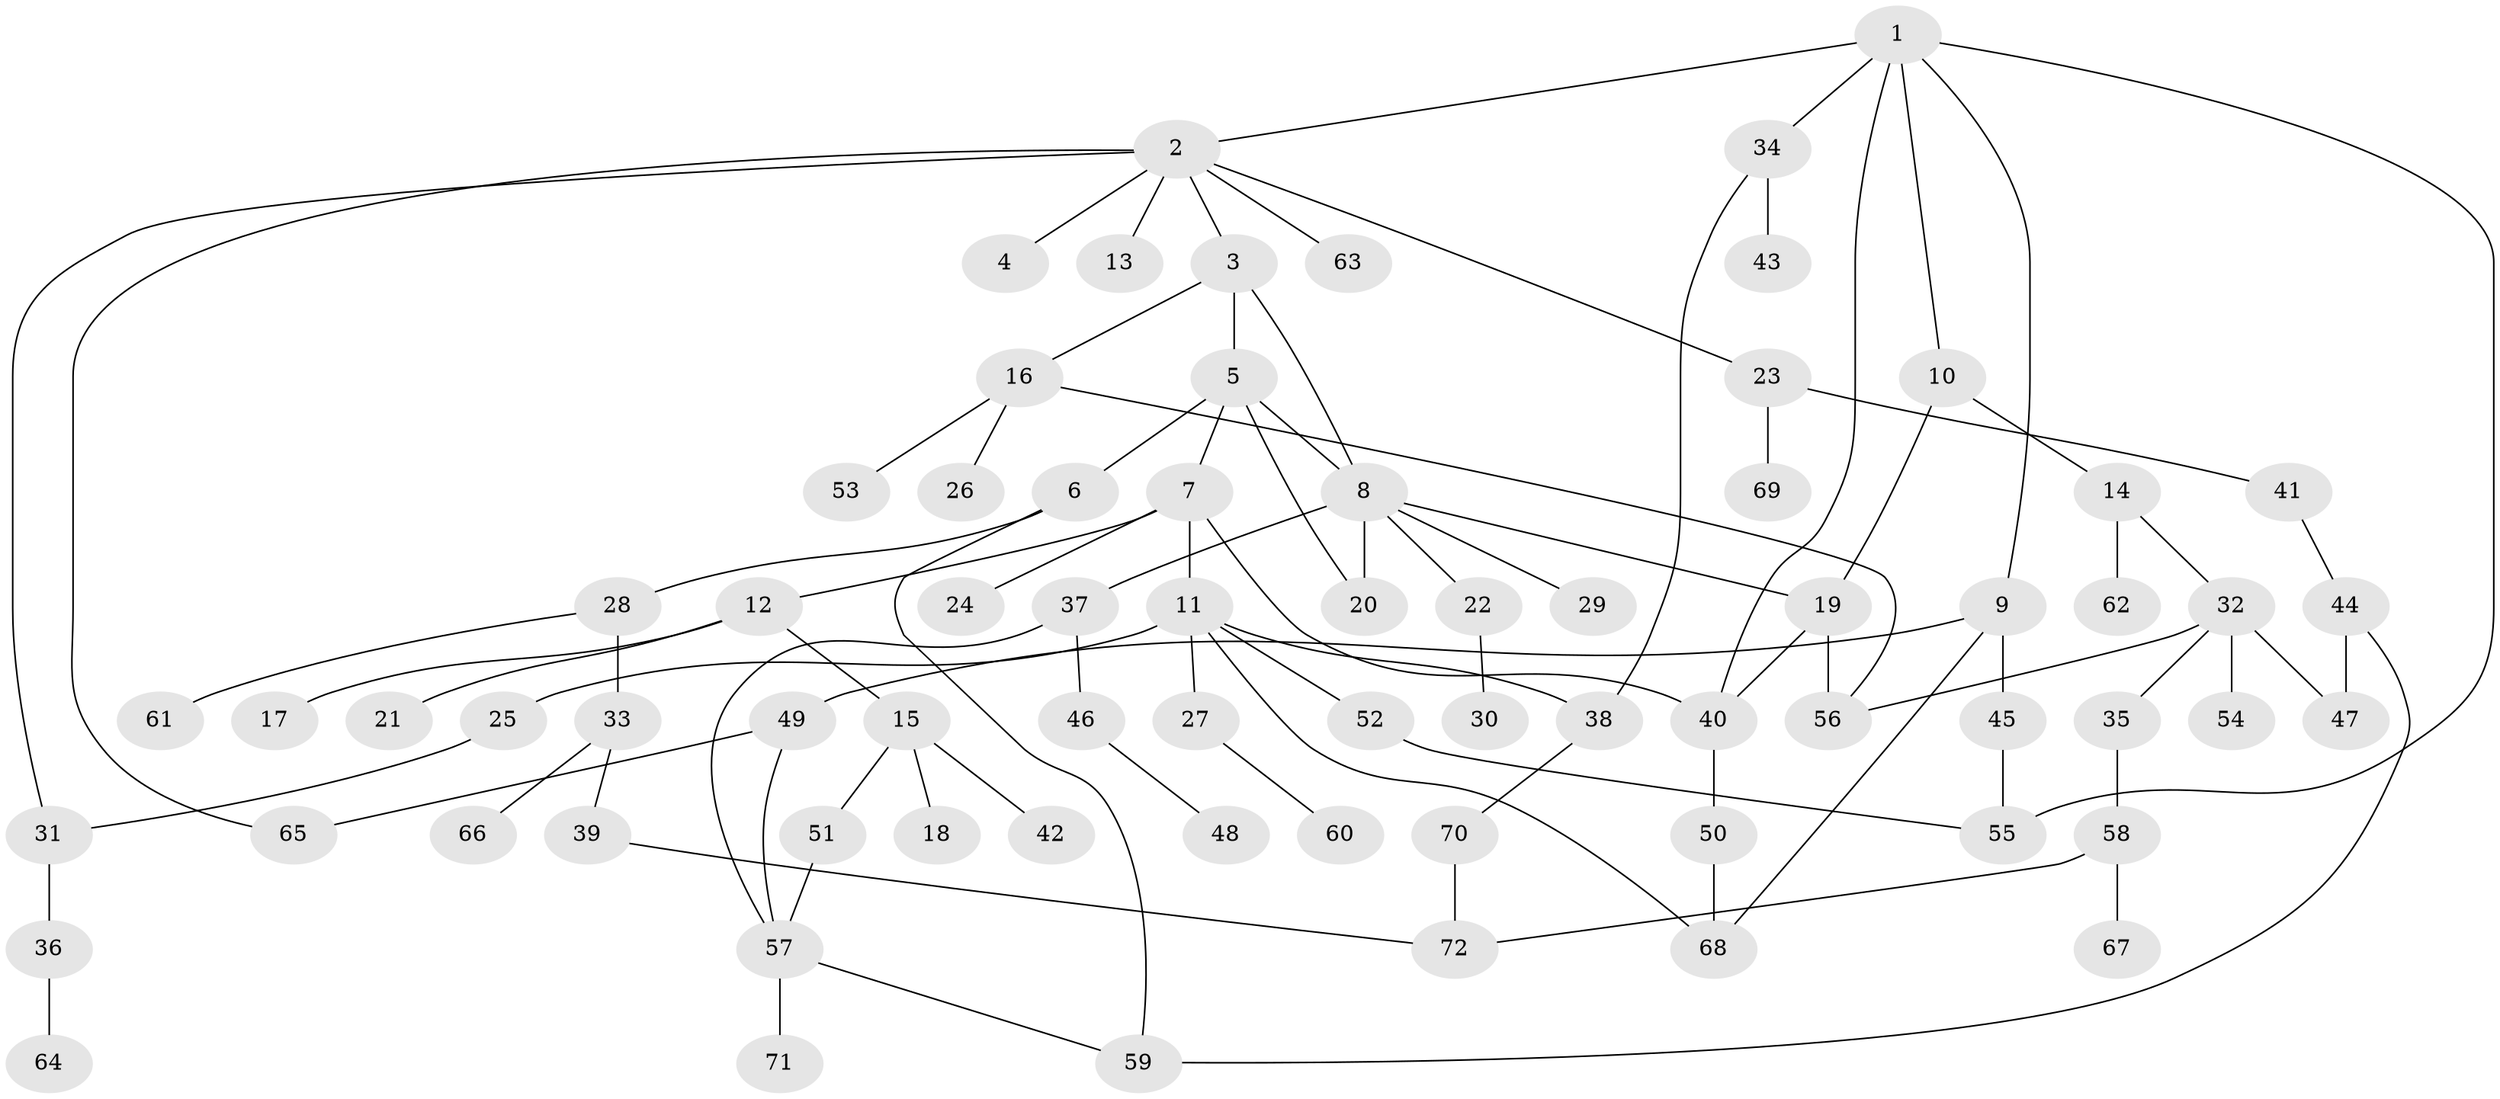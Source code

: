 // Generated by graph-tools (version 1.1) at 2025/25/03/09/25 03:25:29]
// undirected, 72 vertices, 92 edges
graph export_dot {
graph [start="1"]
  node [color=gray90,style=filled];
  1;
  2;
  3;
  4;
  5;
  6;
  7;
  8;
  9;
  10;
  11;
  12;
  13;
  14;
  15;
  16;
  17;
  18;
  19;
  20;
  21;
  22;
  23;
  24;
  25;
  26;
  27;
  28;
  29;
  30;
  31;
  32;
  33;
  34;
  35;
  36;
  37;
  38;
  39;
  40;
  41;
  42;
  43;
  44;
  45;
  46;
  47;
  48;
  49;
  50;
  51;
  52;
  53;
  54;
  55;
  56;
  57;
  58;
  59;
  60;
  61;
  62;
  63;
  64;
  65;
  66;
  67;
  68;
  69;
  70;
  71;
  72;
  1 -- 2;
  1 -- 9;
  1 -- 10;
  1 -- 34;
  1 -- 40;
  1 -- 55;
  2 -- 3;
  2 -- 4;
  2 -- 13;
  2 -- 23;
  2 -- 63;
  2 -- 65;
  2 -- 31;
  3 -- 5;
  3 -- 8;
  3 -- 16;
  5 -- 6;
  5 -- 7;
  5 -- 20;
  5 -- 8;
  6 -- 28;
  6 -- 59;
  7 -- 11;
  7 -- 12;
  7 -- 24;
  7 -- 40;
  8 -- 22;
  8 -- 29;
  8 -- 37;
  8 -- 19;
  8 -- 20;
  9 -- 45;
  9 -- 49;
  9 -- 68;
  10 -- 14;
  10 -- 19;
  11 -- 25;
  11 -- 27;
  11 -- 38;
  11 -- 52;
  11 -- 68;
  12 -- 15;
  12 -- 17;
  12 -- 21;
  14 -- 32;
  14 -- 62;
  15 -- 18;
  15 -- 42;
  15 -- 51;
  16 -- 26;
  16 -- 53;
  16 -- 56;
  19 -- 40;
  19 -- 56;
  22 -- 30;
  23 -- 41;
  23 -- 69;
  25 -- 31;
  27 -- 60;
  28 -- 33;
  28 -- 61;
  31 -- 36;
  32 -- 35;
  32 -- 54;
  32 -- 56;
  32 -- 47;
  33 -- 39;
  33 -- 66;
  34 -- 43;
  34 -- 38;
  35 -- 58;
  36 -- 64;
  37 -- 46;
  37 -- 57;
  38 -- 70;
  39 -- 72;
  40 -- 50;
  41 -- 44;
  44 -- 47;
  44 -- 59;
  45 -- 55;
  46 -- 48;
  49 -- 57;
  49 -- 65;
  50 -- 68;
  51 -- 57;
  52 -- 55;
  57 -- 71;
  57 -- 59;
  58 -- 67;
  58 -- 72;
  70 -- 72;
}
